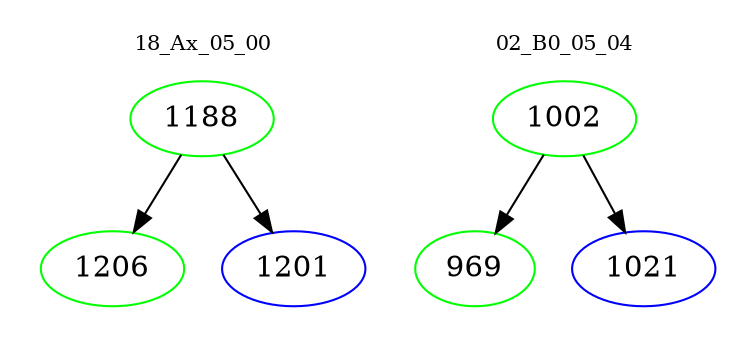digraph{
subgraph cluster_0 {
color = white
label = "18_Ax_05_00";
fontsize=10;
T0_1188 [label="1188", color="green"]
T0_1188 -> T0_1206 [color="black"]
T0_1206 [label="1206", color="green"]
T0_1188 -> T0_1201 [color="black"]
T0_1201 [label="1201", color="blue"]
}
subgraph cluster_1 {
color = white
label = "02_B0_05_04";
fontsize=10;
T1_1002 [label="1002", color="green"]
T1_1002 -> T1_969 [color="black"]
T1_969 [label="969", color="green"]
T1_1002 -> T1_1021 [color="black"]
T1_1021 [label="1021", color="blue"]
}
}
